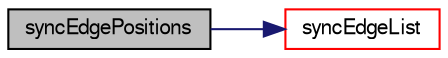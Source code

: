 digraph "syncEdgePositions"
{
  bgcolor="transparent";
  edge [fontname="FreeSans",fontsize="10",labelfontname="FreeSans",labelfontsize="10"];
  node [fontname="FreeSans",fontsize="10",shape=record];
  rankdir="LR";
  Node2960 [label="syncEdgePositions",height=0.2,width=0.4,color="black", fillcolor="grey75", style="filled", fontcolor="black"];
  Node2960 -> Node2961 [color="midnightblue",fontsize="10",style="solid",fontname="FreeSans"];
  Node2961 [label="syncEdgeList",height=0.2,width=0.4,color="red",URL="$a27502.html#a5ed3e64d2ef89e3823674727ea1b3d58",tooltip="Synchronize values on all mesh edges. "];
}
